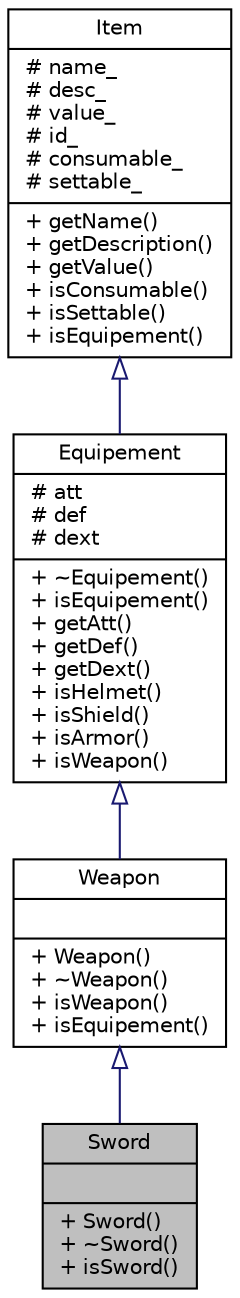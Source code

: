 digraph "Sword"
{
  edge [fontname="Helvetica",fontsize="10",labelfontname="Helvetica",labelfontsize="10"];
  node [fontname="Helvetica",fontsize="10",shape=record];
  Node1 [label="{Sword\n||+ Sword()\l+ ~Sword()\l+ isSword()\l}",height=0.2,width=0.4,color="black", fillcolor="grey75", style="filled" fontcolor="black"];
  Node2 -> Node1 [dir="back",color="midnightblue",fontsize="10",style="solid",arrowtail="onormal"];
  Node2 [label="{Weapon\n||+ Weapon()\l+ ~Weapon()\l+ isWeapon()\l+ isEquipement()\l}",height=0.2,width=0.4,color="black", fillcolor="white", style="filled",URL="$classWeapon.html"];
  Node3 -> Node2 [dir="back",color="midnightblue",fontsize="10",style="solid",arrowtail="onormal"];
  Node3 [label="{Equipement\n|# att\l# def\l# dext\l|+ ~Equipement()\l+ isEquipement()\l+ getAtt()\l+ getDef()\l+ getDext()\l+ isHelmet()\l+ isShield()\l+ isArmor()\l+ isWeapon()\l}",height=0.2,width=0.4,color="black", fillcolor="white", style="filled",URL="$classEquipement.html"];
  Node4 -> Node3 [dir="back",color="midnightblue",fontsize="10",style="solid",arrowtail="onormal"];
  Node4 [label="{Item\n|# name_\l# desc_\l# value_\l# id_\l# consumable_\l# settable_\l|+ getName()\l+ getDescription()\l+ getValue()\l+ isConsumable()\l+ isSettable()\l+ isEquipement()\l}",height=0.2,width=0.4,color="black", fillcolor="white", style="filled",URL="$classItem.html"];
}
